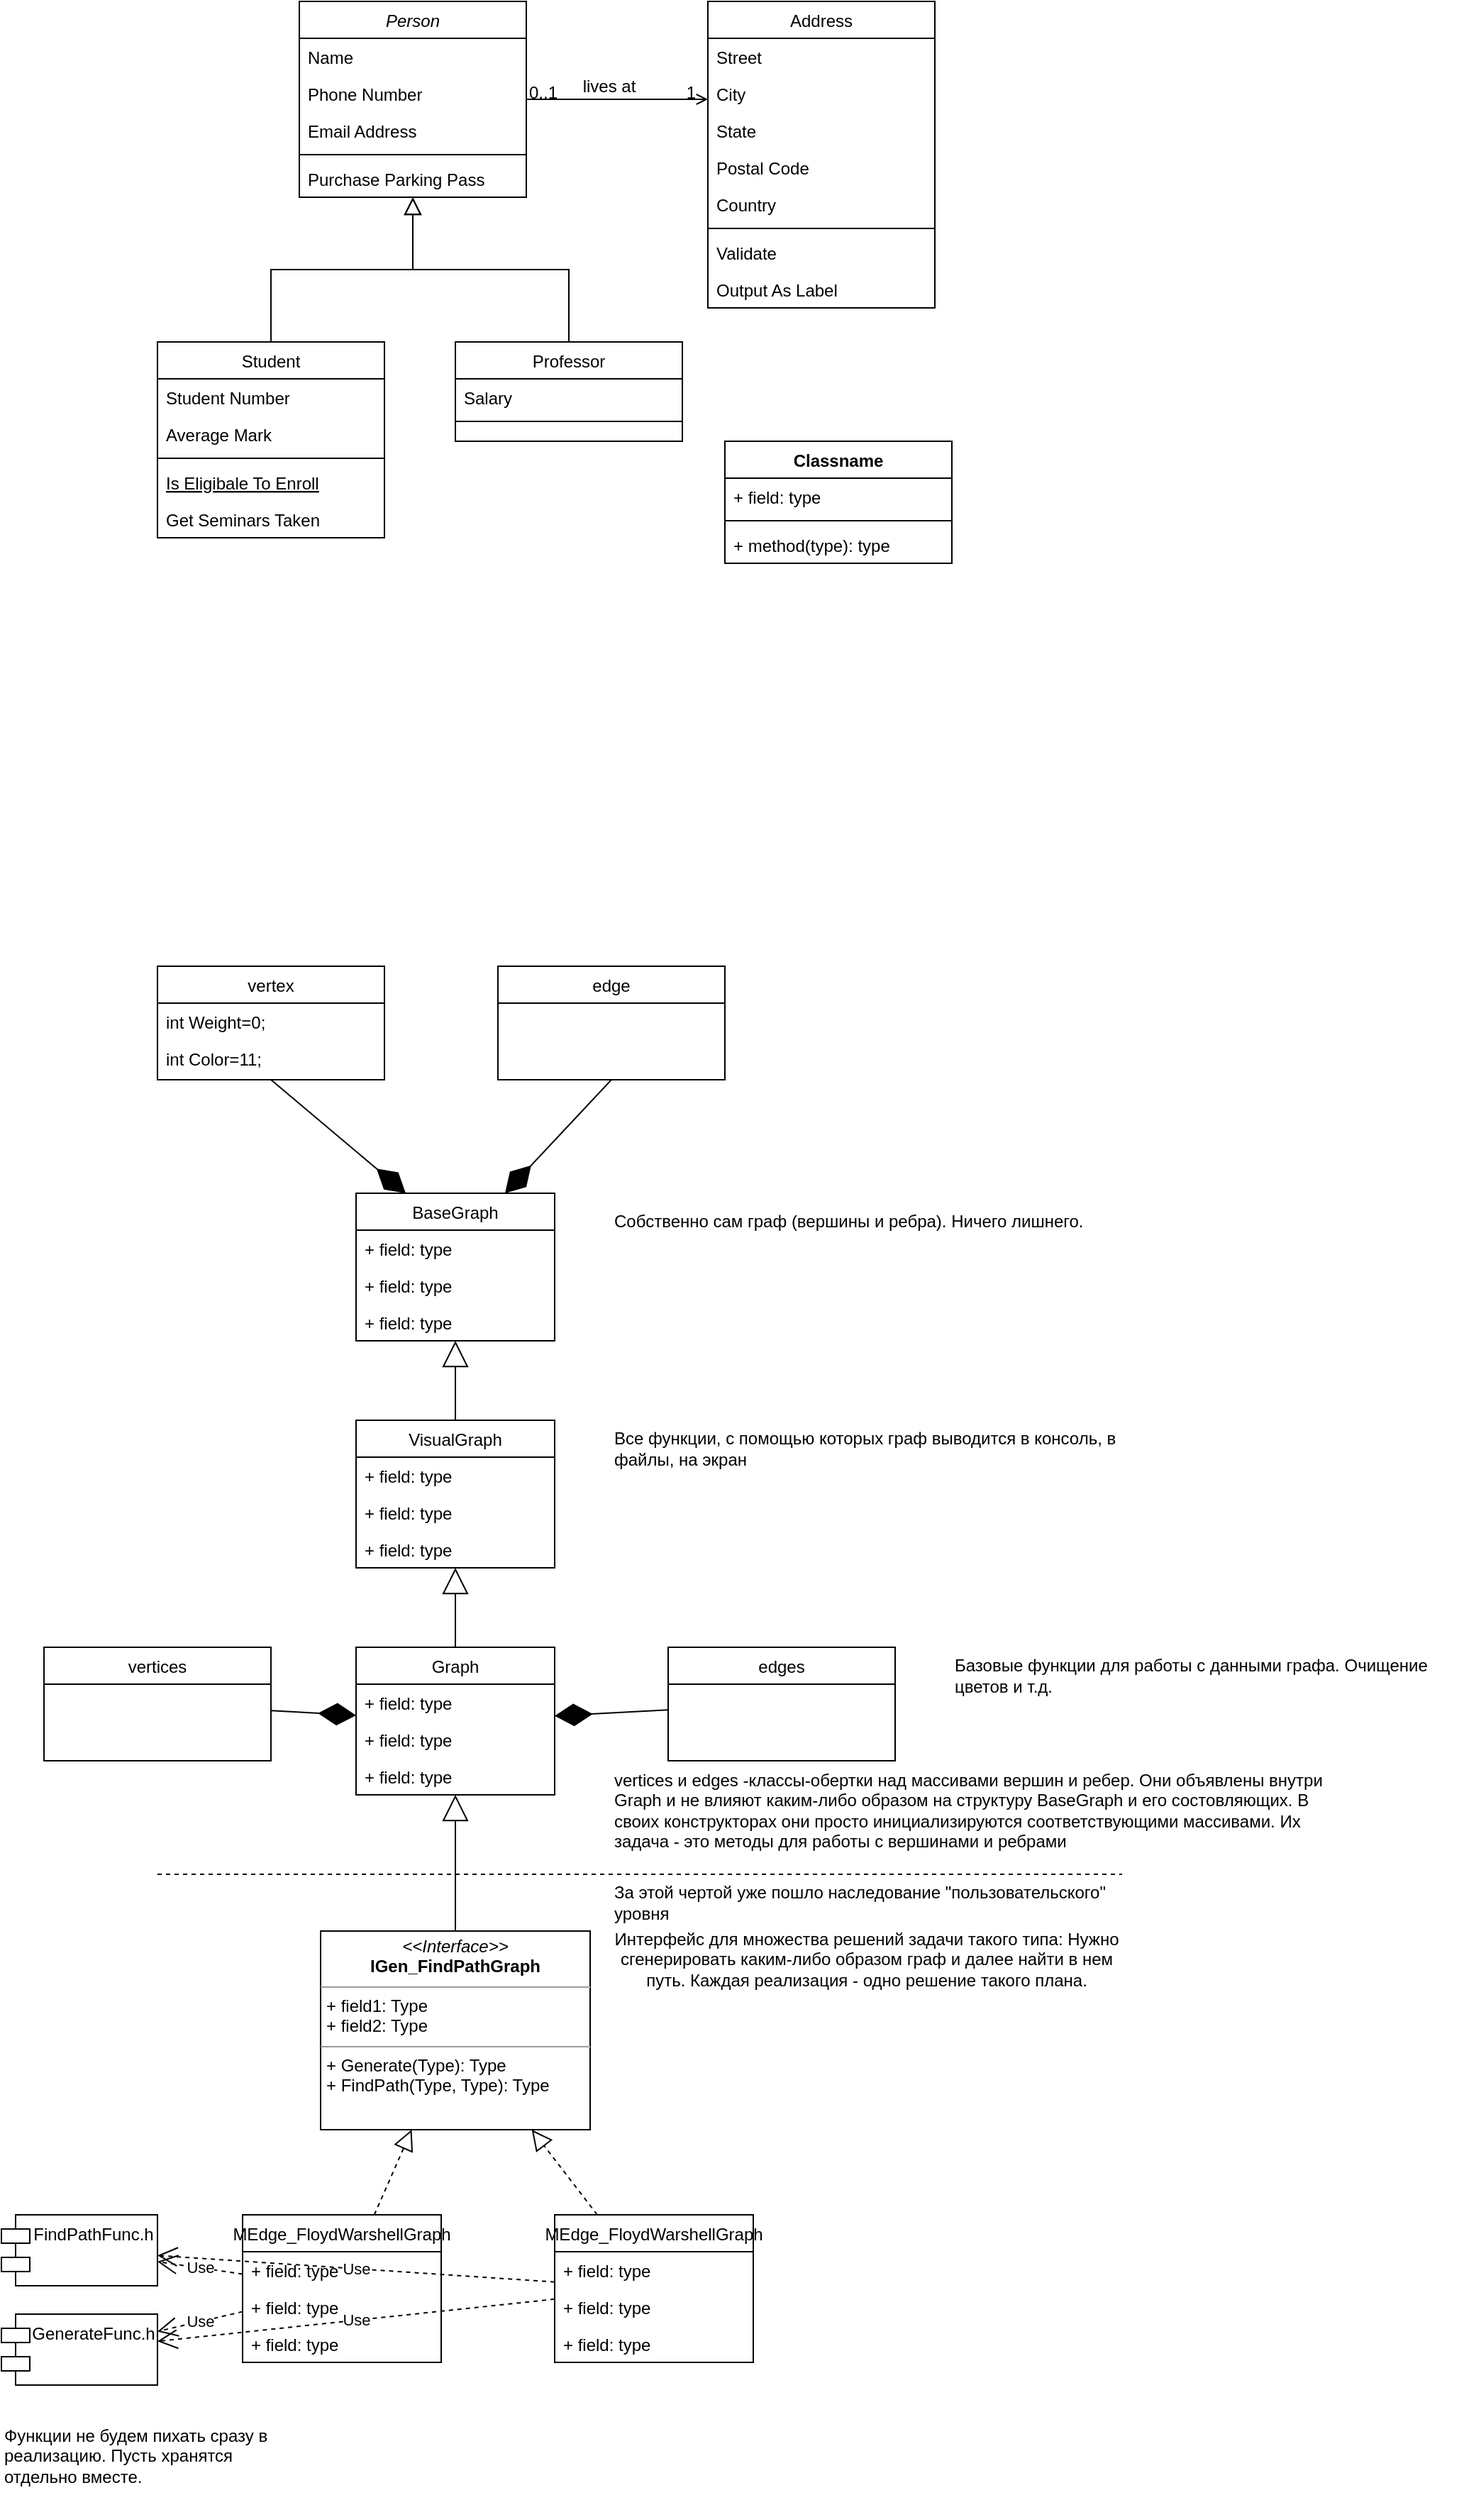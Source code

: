 <mxfile version="14.4.3" type="device"><diagram id="C5RBs43oDa-KdzZeNtuy" name="Page-1"><mxGraphModel dx="1422" dy="823" grid="1" gridSize="10" guides="1" tooltips="1" connect="1" arrows="1" fold="1" page="1" pageScale="1" pageWidth="827" pageHeight="1169" math="0" shadow="0"><root><mxCell id="WIyWlLk6GJQsqaUBKTNV-0"/><mxCell id="WIyWlLk6GJQsqaUBKTNV-1" parent="WIyWlLk6GJQsqaUBKTNV-0"/><mxCell id="zkfFHV4jXpPFQw0GAbJ--0" value="Person" style="swimlane;fontStyle=2;align=center;verticalAlign=top;childLayout=stackLayout;horizontal=1;startSize=26;horizontalStack=0;resizeParent=1;resizeLast=0;collapsible=1;marginBottom=0;rounded=0;shadow=0;strokeWidth=1;" parent="WIyWlLk6GJQsqaUBKTNV-1" vertex="1"><mxGeometry x="220" y="120" width="160" height="138" as="geometry"><mxRectangle x="230" y="140" width="160" height="26" as="alternateBounds"/></mxGeometry></mxCell><mxCell id="zkfFHV4jXpPFQw0GAbJ--1" value="Name" style="text;align=left;verticalAlign=top;spacingLeft=4;spacingRight=4;overflow=hidden;rotatable=0;points=[[0,0.5],[1,0.5]];portConstraint=eastwest;" parent="zkfFHV4jXpPFQw0GAbJ--0" vertex="1"><mxGeometry y="26" width="160" height="26" as="geometry"/></mxCell><mxCell id="zkfFHV4jXpPFQw0GAbJ--2" value="Phone Number" style="text;align=left;verticalAlign=top;spacingLeft=4;spacingRight=4;overflow=hidden;rotatable=0;points=[[0,0.5],[1,0.5]];portConstraint=eastwest;rounded=0;shadow=0;html=0;" parent="zkfFHV4jXpPFQw0GAbJ--0" vertex="1"><mxGeometry y="52" width="160" height="26" as="geometry"/></mxCell><mxCell id="zkfFHV4jXpPFQw0GAbJ--3" value="Email Address" style="text;align=left;verticalAlign=top;spacingLeft=4;spacingRight=4;overflow=hidden;rotatable=0;points=[[0,0.5],[1,0.5]];portConstraint=eastwest;rounded=0;shadow=0;html=0;" parent="zkfFHV4jXpPFQw0GAbJ--0" vertex="1"><mxGeometry y="78" width="160" height="26" as="geometry"/></mxCell><mxCell id="zkfFHV4jXpPFQw0GAbJ--4" value="" style="line;html=1;strokeWidth=1;align=left;verticalAlign=middle;spacingTop=-1;spacingLeft=3;spacingRight=3;rotatable=0;labelPosition=right;points=[];portConstraint=eastwest;" parent="zkfFHV4jXpPFQw0GAbJ--0" vertex="1"><mxGeometry y="104" width="160" height="8" as="geometry"/></mxCell><mxCell id="zkfFHV4jXpPFQw0GAbJ--5" value="Purchase Parking Pass" style="text;align=left;verticalAlign=top;spacingLeft=4;spacingRight=4;overflow=hidden;rotatable=0;points=[[0,0.5],[1,0.5]];portConstraint=eastwest;" parent="zkfFHV4jXpPFQw0GAbJ--0" vertex="1"><mxGeometry y="112" width="160" height="26" as="geometry"/></mxCell><mxCell id="zkfFHV4jXpPFQw0GAbJ--6" value="Student" style="swimlane;fontStyle=0;align=center;verticalAlign=top;childLayout=stackLayout;horizontal=1;startSize=26;horizontalStack=0;resizeParent=1;resizeLast=0;collapsible=1;marginBottom=0;rounded=0;shadow=0;strokeWidth=1;" parent="WIyWlLk6GJQsqaUBKTNV-1" vertex="1"><mxGeometry x="120" y="360" width="160" height="138" as="geometry"><mxRectangle x="130" y="380" width="160" height="26" as="alternateBounds"/></mxGeometry></mxCell><mxCell id="zkfFHV4jXpPFQw0GAbJ--7" value="Student Number" style="text;align=left;verticalAlign=top;spacingLeft=4;spacingRight=4;overflow=hidden;rotatable=0;points=[[0,0.5],[1,0.5]];portConstraint=eastwest;" parent="zkfFHV4jXpPFQw0GAbJ--6" vertex="1"><mxGeometry y="26" width="160" height="26" as="geometry"/></mxCell><mxCell id="zkfFHV4jXpPFQw0GAbJ--8" value="Average Mark" style="text;align=left;verticalAlign=top;spacingLeft=4;spacingRight=4;overflow=hidden;rotatable=0;points=[[0,0.5],[1,0.5]];portConstraint=eastwest;rounded=0;shadow=0;html=0;" parent="zkfFHV4jXpPFQw0GAbJ--6" vertex="1"><mxGeometry y="52" width="160" height="26" as="geometry"/></mxCell><mxCell id="zkfFHV4jXpPFQw0GAbJ--9" value="" style="line;html=1;strokeWidth=1;align=left;verticalAlign=middle;spacingTop=-1;spacingLeft=3;spacingRight=3;rotatable=0;labelPosition=right;points=[];portConstraint=eastwest;" parent="zkfFHV4jXpPFQw0GAbJ--6" vertex="1"><mxGeometry y="78" width="160" height="8" as="geometry"/></mxCell><mxCell id="zkfFHV4jXpPFQw0GAbJ--10" value="Is Eligibale To Enroll" style="text;align=left;verticalAlign=top;spacingLeft=4;spacingRight=4;overflow=hidden;rotatable=0;points=[[0,0.5],[1,0.5]];portConstraint=eastwest;fontStyle=4" parent="zkfFHV4jXpPFQw0GAbJ--6" vertex="1"><mxGeometry y="86" width="160" height="26" as="geometry"/></mxCell><mxCell id="zkfFHV4jXpPFQw0GAbJ--11" value="Get Seminars Taken" style="text;align=left;verticalAlign=top;spacingLeft=4;spacingRight=4;overflow=hidden;rotatable=0;points=[[0,0.5],[1,0.5]];portConstraint=eastwest;" parent="zkfFHV4jXpPFQw0GAbJ--6" vertex="1"><mxGeometry y="112" width="160" height="26" as="geometry"/></mxCell><mxCell id="zkfFHV4jXpPFQw0GAbJ--12" value="" style="endArrow=block;endSize=10;endFill=0;shadow=0;strokeWidth=1;rounded=0;edgeStyle=elbowEdgeStyle;elbow=vertical;" parent="WIyWlLk6GJQsqaUBKTNV-1" source="zkfFHV4jXpPFQw0GAbJ--6" target="zkfFHV4jXpPFQw0GAbJ--0" edge="1"><mxGeometry width="160" relative="1" as="geometry"><mxPoint x="200" y="203" as="sourcePoint"/><mxPoint x="200" y="203" as="targetPoint"/></mxGeometry></mxCell><mxCell id="zkfFHV4jXpPFQw0GAbJ--13" value="Professor" style="swimlane;fontStyle=0;align=center;verticalAlign=top;childLayout=stackLayout;horizontal=1;startSize=26;horizontalStack=0;resizeParent=1;resizeLast=0;collapsible=1;marginBottom=0;rounded=0;shadow=0;strokeWidth=1;" parent="WIyWlLk6GJQsqaUBKTNV-1" vertex="1"><mxGeometry x="330" y="360" width="160" height="70" as="geometry"><mxRectangle x="340" y="380" width="170" height="26" as="alternateBounds"/></mxGeometry></mxCell><mxCell id="zkfFHV4jXpPFQw0GAbJ--14" value="Salary" style="text;align=left;verticalAlign=top;spacingLeft=4;spacingRight=4;overflow=hidden;rotatable=0;points=[[0,0.5],[1,0.5]];portConstraint=eastwest;" parent="zkfFHV4jXpPFQw0GAbJ--13" vertex="1"><mxGeometry y="26" width="160" height="26" as="geometry"/></mxCell><mxCell id="zkfFHV4jXpPFQw0GAbJ--15" value="" style="line;html=1;strokeWidth=1;align=left;verticalAlign=middle;spacingTop=-1;spacingLeft=3;spacingRight=3;rotatable=0;labelPosition=right;points=[];portConstraint=eastwest;" parent="zkfFHV4jXpPFQw0GAbJ--13" vertex="1"><mxGeometry y="52" width="160" height="8" as="geometry"/></mxCell><mxCell id="zkfFHV4jXpPFQw0GAbJ--16" value="" style="endArrow=block;endSize=10;endFill=0;shadow=0;strokeWidth=1;rounded=0;edgeStyle=elbowEdgeStyle;elbow=vertical;" parent="WIyWlLk6GJQsqaUBKTNV-1" source="zkfFHV4jXpPFQw0GAbJ--13" target="zkfFHV4jXpPFQw0GAbJ--0" edge="1"><mxGeometry width="160" relative="1" as="geometry"><mxPoint x="210" y="373" as="sourcePoint"/><mxPoint x="310" y="271" as="targetPoint"/></mxGeometry></mxCell><mxCell id="zkfFHV4jXpPFQw0GAbJ--17" value="Address" style="swimlane;fontStyle=0;align=center;verticalAlign=top;childLayout=stackLayout;horizontal=1;startSize=26;horizontalStack=0;resizeParent=1;resizeLast=0;collapsible=1;marginBottom=0;rounded=0;shadow=0;strokeWidth=1;" parent="WIyWlLk6GJQsqaUBKTNV-1" vertex="1"><mxGeometry x="508" y="120" width="160" height="216" as="geometry"><mxRectangle x="550" y="140" width="160" height="26" as="alternateBounds"/></mxGeometry></mxCell><mxCell id="zkfFHV4jXpPFQw0GAbJ--18" value="Street" style="text;align=left;verticalAlign=top;spacingLeft=4;spacingRight=4;overflow=hidden;rotatable=0;points=[[0,0.5],[1,0.5]];portConstraint=eastwest;" parent="zkfFHV4jXpPFQw0GAbJ--17" vertex="1"><mxGeometry y="26" width="160" height="26" as="geometry"/></mxCell><mxCell id="zkfFHV4jXpPFQw0GAbJ--19" value="City" style="text;align=left;verticalAlign=top;spacingLeft=4;spacingRight=4;overflow=hidden;rotatable=0;points=[[0,0.5],[1,0.5]];portConstraint=eastwest;rounded=0;shadow=0;html=0;" parent="zkfFHV4jXpPFQw0GAbJ--17" vertex="1"><mxGeometry y="52" width="160" height="26" as="geometry"/></mxCell><mxCell id="zkfFHV4jXpPFQw0GAbJ--20" value="State" style="text;align=left;verticalAlign=top;spacingLeft=4;spacingRight=4;overflow=hidden;rotatable=0;points=[[0,0.5],[1,0.5]];portConstraint=eastwest;rounded=0;shadow=0;html=0;" parent="zkfFHV4jXpPFQw0GAbJ--17" vertex="1"><mxGeometry y="78" width="160" height="26" as="geometry"/></mxCell><mxCell id="zkfFHV4jXpPFQw0GAbJ--21" value="Postal Code" style="text;align=left;verticalAlign=top;spacingLeft=4;spacingRight=4;overflow=hidden;rotatable=0;points=[[0,0.5],[1,0.5]];portConstraint=eastwest;rounded=0;shadow=0;html=0;" parent="zkfFHV4jXpPFQw0GAbJ--17" vertex="1"><mxGeometry y="104" width="160" height="26" as="geometry"/></mxCell><mxCell id="zkfFHV4jXpPFQw0GAbJ--22" value="Country" style="text;align=left;verticalAlign=top;spacingLeft=4;spacingRight=4;overflow=hidden;rotatable=0;points=[[0,0.5],[1,0.5]];portConstraint=eastwest;rounded=0;shadow=0;html=0;" parent="zkfFHV4jXpPFQw0GAbJ--17" vertex="1"><mxGeometry y="130" width="160" height="26" as="geometry"/></mxCell><mxCell id="zkfFHV4jXpPFQw0GAbJ--23" value="" style="line;html=1;strokeWidth=1;align=left;verticalAlign=middle;spacingTop=-1;spacingLeft=3;spacingRight=3;rotatable=0;labelPosition=right;points=[];portConstraint=eastwest;" parent="zkfFHV4jXpPFQw0GAbJ--17" vertex="1"><mxGeometry y="156" width="160" height="8" as="geometry"/></mxCell><mxCell id="zkfFHV4jXpPFQw0GAbJ--24" value="Validate" style="text;align=left;verticalAlign=top;spacingLeft=4;spacingRight=4;overflow=hidden;rotatable=0;points=[[0,0.5],[1,0.5]];portConstraint=eastwest;" parent="zkfFHV4jXpPFQw0GAbJ--17" vertex="1"><mxGeometry y="164" width="160" height="26" as="geometry"/></mxCell><mxCell id="zkfFHV4jXpPFQw0GAbJ--25" value="Output As Label" style="text;align=left;verticalAlign=top;spacingLeft=4;spacingRight=4;overflow=hidden;rotatable=0;points=[[0,0.5],[1,0.5]];portConstraint=eastwest;" parent="zkfFHV4jXpPFQw0GAbJ--17" vertex="1"><mxGeometry y="190" width="160" height="26" as="geometry"/></mxCell><mxCell id="zkfFHV4jXpPFQw0GAbJ--26" value="" style="endArrow=open;shadow=0;strokeWidth=1;rounded=0;endFill=1;edgeStyle=elbowEdgeStyle;elbow=vertical;" parent="WIyWlLk6GJQsqaUBKTNV-1" source="zkfFHV4jXpPFQw0GAbJ--0" target="zkfFHV4jXpPFQw0GAbJ--17" edge="1"><mxGeometry x="0.5" y="41" relative="1" as="geometry"><mxPoint x="380" y="192" as="sourcePoint"/><mxPoint x="540" y="192" as="targetPoint"/><mxPoint x="-40" y="32" as="offset"/></mxGeometry></mxCell><mxCell id="zkfFHV4jXpPFQw0GAbJ--27" value="0..1" style="resizable=0;align=left;verticalAlign=bottom;labelBackgroundColor=none;fontSize=12;" parent="zkfFHV4jXpPFQw0GAbJ--26" connectable="0" vertex="1"><mxGeometry x="-1" relative="1" as="geometry"><mxPoint y="4" as="offset"/></mxGeometry></mxCell><mxCell id="zkfFHV4jXpPFQw0GAbJ--28" value="1" style="resizable=0;align=right;verticalAlign=bottom;labelBackgroundColor=none;fontSize=12;" parent="zkfFHV4jXpPFQw0GAbJ--26" connectable="0" vertex="1"><mxGeometry x="1" relative="1" as="geometry"><mxPoint x="-7" y="4" as="offset"/></mxGeometry></mxCell><mxCell id="zkfFHV4jXpPFQw0GAbJ--29" value="lives at" style="text;html=1;resizable=0;points=[];;align=center;verticalAlign=middle;labelBackgroundColor=none;rounded=0;shadow=0;strokeWidth=1;fontSize=12;" parent="zkfFHV4jXpPFQw0GAbJ--26" vertex="1" connectable="0"><mxGeometry x="0.5" y="49" relative="1" as="geometry"><mxPoint x="-38" y="40" as="offset"/></mxGeometry></mxCell><mxCell id="TewQFekcA6Ub6m7zWeFv-0" value="vertex" style="swimlane;fontStyle=0;align=center;verticalAlign=top;childLayout=stackLayout;horizontal=1;startSize=26;horizontalStack=0;resizeParent=1;resizeLast=0;collapsible=1;marginBottom=0;rounded=0;shadow=0;strokeWidth=1;container=0;" vertex="1" parent="WIyWlLk6GJQsqaUBKTNV-1"><mxGeometry x="120" y="800" width="160" height="80" as="geometry"><mxRectangle x="220" y="600" width="160" height="26" as="alternateBounds"/></mxGeometry></mxCell><mxCell id="TewQFekcA6Ub6m7zWeFv-3" value="int Weight=0;" style="text;align=left;verticalAlign=top;spacingLeft=4;spacingRight=4;overflow=hidden;rotatable=0;points=[[0,0.5],[1,0.5]];portConstraint=eastwest;rounded=0;shadow=0;html=0;" vertex="1" parent="TewQFekcA6Ub6m7zWeFv-0"><mxGeometry y="26" width="160" height="26" as="geometry"/></mxCell><mxCell id="TewQFekcA6Ub6m7zWeFv-13" value="int Color=11;" style="text;strokeColor=none;fillColor=none;align=left;verticalAlign=top;spacingLeft=4;spacingRight=4;overflow=hidden;rotatable=0;points=[[0,0.5],[1,0.5]];portConstraint=eastwest;" vertex="1" parent="TewQFekcA6Ub6m7zWeFv-0"><mxGeometry y="52" width="160" height="26" as="geometry"/></mxCell><mxCell id="TewQFekcA6Ub6m7zWeFv-7" value="Classname" style="swimlane;fontStyle=1;align=center;verticalAlign=top;childLayout=stackLayout;horizontal=1;startSize=26;horizontalStack=0;resizeParent=1;resizeParentMax=0;resizeLast=0;collapsible=1;marginBottom=0;" vertex="1" parent="WIyWlLk6GJQsqaUBKTNV-1"><mxGeometry x="520" y="430" width="160" height="86" as="geometry"/></mxCell><mxCell id="TewQFekcA6Ub6m7zWeFv-8" value="+ field: type" style="text;strokeColor=none;fillColor=none;align=left;verticalAlign=top;spacingLeft=4;spacingRight=4;overflow=hidden;rotatable=0;points=[[0,0.5],[1,0.5]];portConstraint=eastwest;" vertex="1" parent="TewQFekcA6Ub6m7zWeFv-7"><mxGeometry y="26" width="160" height="26" as="geometry"/></mxCell><mxCell id="TewQFekcA6Ub6m7zWeFv-9" value="" style="line;strokeWidth=1;fillColor=none;align=left;verticalAlign=middle;spacingTop=-1;spacingLeft=3;spacingRight=3;rotatable=0;labelPosition=right;points=[];portConstraint=eastwest;" vertex="1" parent="TewQFekcA6Ub6m7zWeFv-7"><mxGeometry y="52" width="160" height="8" as="geometry"/></mxCell><mxCell id="TewQFekcA6Ub6m7zWeFv-10" value="+ method(type): type" style="text;strokeColor=none;fillColor=none;align=left;verticalAlign=top;spacingLeft=4;spacingRight=4;overflow=hidden;rotatable=0;points=[[0,0.5],[1,0.5]];portConstraint=eastwest;" vertex="1" parent="TewQFekcA6Ub6m7zWeFv-7"><mxGeometry y="60" width="160" height="26" as="geometry"/></mxCell><mxCell id="TewQFekcA6Ub6m7zWeFv-14" value="edge" style="swimlane;fontStyle=0;align=center;verticalAlign=top;childLayout=stackLayout;horizontal=1;startSize=26;horizontalStack=0;resizeParent=1;resizeLast=0;collapsible=1;marginBottom=0;rounded=0;shadow=0;strokeWidth=1;container=0;" vertex="1" parent="WIyWlLk6GJQsqaUBKTNV-1"><mxGeometry x="360" y="800" width="160" height="80" as="geometry"><mxRectangle x="220" y="600" width="160" height="26" as="alternateBounds"/></mxGeometry></mxCell><mxCell id="TewQFekcA6Ub6m7zWeFv-22" value="BaseGraph" style="swimlane;fontStyle=0;childLayout=stackLayout;horizontal=1;startSize=26;fillColor=none;horizontalStack=0;resizeParent=1;resizeParentMax=0;resizeLast=0;collapsible=1;marginBottom=0;" vertex="1" parent="WIyWlLk6GJQsqaUBKTNV-1"><mxGeometry x="260" y="960" width="140" height="104" as="geometry"><mxRectangle x="260" y="960" width="70" height="26" as="alternateBounds"/></mxGeometry></mxCell><mxCell id="TewQFekcA6Ub6m7zWeFv-23" value="+ field: type" style="text;strokeColor=none;fillColor=none;align=left;verticalAlign=top;spacingLeft=4;spacingRight=4;overflow=hidden;rotatable=0;points=[[0,0.5],[1,0.5]];portConstraint=eastwest;" vertex="1" parent="TewQFekcA6Ub6m7zWeFv-22"><mxGeometry y="26" width="140" height="26" as="geometry"/></mxCell><mxCell id="TewQFekcA6Ub6m7zWeFv-24" value="+ field: type" style="text;strokeColor=none;fillColor=none;align=left;verticalAlign=top;spacingLeft=4;spacingRight=4;overflow=hidden;rotatable=0;points=[[0,0.5],[1,0.5]];portConstraint=eastwest;" vertex="1" parent="TewQFekcA6Ub6m7zWeFv-22"><mxGeometry y="52" width="140" height="26" as="geometry"/></mxCell><mxCell id="TewQFekcA6Ub6m7zWeFv-25" value="+ field: type" style="text;strokeColor=none;fillColor=none;align=left;verticalAlign=top;spacingLeft=4;spacingRight=4;overflow=hidden;rotatable=0;points=[[0,0.5],[1,0.5]];portConstraint=eastwest;" vertex="1" parent="TewQFekcA6Ub6m7zWeFv-22"><mxGeometry y="78" width="140" height="26" as="geometry"/></mxCell><mxCell id="TewQFekcA6Ub6m7zWeFv-26" value="" style="endArrow=diamondThin;endFill=1;endSize=24;html=1;entryX=0.25;entryY=0;entryDx=0;entryDy=0;exitX=0.5;exitY=1;exitDx=0;exitDy=0;" edge="1" parent="WIyWlLk6GJQsqaUBKTNV-1" source="TewQFekcA6Ub6m7zWeFv-0" target="TewQFekcA6Ub6m7zWeFv-22"><mxGeometry width="160" relative="1" as="geometry"><mxPoint x="250" y="900" as="sourcePoint"/><mxPoint x="540" y="840" as="targetPoint"/></mxGeometry></mxCell><mxCell id="TewQFekcA6Ub6m7zWeFv-27" value="" style="endArrow=diamondThin;endFill=1;endSize=24;html=1;entryX=0.75;entryY=0;entryDx=0;entryDy=0;exitX=0.5;exitY=1;exitDx=0;exitDy=0;" edge="1" parent="WIyWlLk6GJQsqaUBKTNV-1" source="TewQFekcA6Ub6m7zWeFv-14" target="TewQFekcA6Ub6m7zWeFv-22"><mxGeometry width="160" relative="1" as="geometry"><mxPoint x="380" y="840" as="sourcePoint"/><mxPoint x="540" y="840" as="targetPoint"/></mxGeometry></mxCell><mxCell id="TewQFekcA6Ub6m7zWeFv-28" value="VisualGraph" style="swimlane;fontStyle=0;childLayout=stackLayout;horizontal=1;startSize=26;fillColor=none;horizontalStack=0;resizeParent=1;resizeParentMax=0;resizeLast=0;collapsible=1;marginBottom=0;" vertex="1" parent="WIyWlLk6GJQsqaUBKTNV-1"><mxGeometry x="260" y="1120" width="140" height="104" as="geometry"><mxRectangle x="260" y="1120" width="100" height="26" as="alternateBounds"/></mxGeometry></mxCell><mxCell id="TewQFekcA6Ub6m7zWeFv-29" value="+ field: type" style="text;strokeColor=none;fillColor=none;align=left;verticalAlign=top;spacingLeft=4;spacingRight=4;overflow=hidden;rotatable=0;points=[[0,0.5],[1,0.5]];portConstraint=eastwest;" vertex="1" parent="TewQFekcA6Ub6m7zWeFv-28"><mxGeometry y="26" width="140" height="26" as="geometry"/></mxCell><mxCell id="TewQFekcA6Ub6m7zWeFv-30" value="+ field: type" style="text;strokeColor=none;fillColor=none;align=left;verticalAlign=top;spacingLeft=4;spacingRight=4;overflow=hidden;rotatable=0;points=[[0,0.5],[1,0.5]];portConstraint=eastwest;" vertex="1" parent="TewQFekcA6Ub6m7zWeFv-28"><mxGeometry y="52" width="140" height="26" as="geometry"/></mxCell><mxCell id="TewQFekcA6Ub6m7zWeFv-31" value="+ field: type" style="text;strokeColor=none;fillColor=none;align=left;verticalAlign=top;spacingLeft=4;spacingRight=4;overflow=hidden;rotatable=0;points=[[0,0.5],[1,0.5]];portConstraint=eastwest;" vertex="1" parent="TewQFekcA6Ub6m7zWeFv-28"><mxGeometry y="78" width="140" height="26" as="geometry"/></mxCell><mxCell id="TewQFekcA6Ub6m7zWeFv-32" value="" style="endArrow=block;endSize=16;endFill=0;html=1;exitX=0.5;exitY=0;exitDx=0;exitDy=0;" edge="1" parent="WIyWlLk6GJQsqaUBKTNV-1" source="TewQFekcA6Ub6m7zWeFv-28" target="TewQFekcA6Ub6m7zWeFv-22"><mxGeometry width="160" relative="1" as="geometry"><mxPoint x="460" y="1060" as="sourcePoint"/><mxPoint x="620" y="1060" as="targetPoint"/></mxGeometry></mxCell><mxCell id="TewQFekcA6Ub6m7zWeFv-33" value="Graph" style="swimlane;fontStyle=0;childLayout=stackLayout;horizontal=1;startSize=26;fillColor=none;horizontalStack=0;resizeParent=1;resizeParentMax=0;resizeLast=0;collapsible=1;marginBottom=0;" vertex="1" parent="WIyWlLk6GJQsqaUBKTNV-1"><mxGeometry x="260" y="1280" width="140" height="104" as="geometry"/></mxCell><mxCell id="TewQFekcA6Ub6m7zWeFv-34" value="+ field: type" style="text;strokeColor=none;fillColor=none;align=left;verticalAlign=top;spacingLeft=4;spacingRight=4;overflow=hidden;rotatable=0;points=[[0,0.5],[1,0.5]];portConstraint=eastwest;" vertex="1" parent="TewQFekcA6Ub6m7zWeFv-33"><mxGeometry y="26" width="140" height="26" as="geometry"/></mxCell><mxCell id="TewQFekcA6Ub6m7zWeFv-35" value="+ field: type" style="text;strokeColor=none;fillColor=none;align=left;verticalAlign=top;spacingLeft=4;spacingRight=4;overflow=hidden;rotatable=0;points=[[0,0.5],[1,0.5]];portConstraint=eastwest;" vertex="1" parent="TewQFekcA6Ub6m7zWeFv-33"><mxGeometry y="52" width="140" height="26" as="geometry"/></mxCell><mxCell id="TewQFekcA6Ub6m7zWeFv-36" value="+ field: type" style="text;strokeColor=none;fillColor=none;align=left;verticalAlign=top;spacingLeft=4;spacingRight=4;overflow=hidden;rotatable=0;points=[[0,0.5],[1,0.5]];portConstraint=eastwest;" vertex="1" parent="TewQFekcA6Ub6m7zWeFv-33"><mxGeometry y="78" width="140" height="26" as="geometry"/></mxCell><mxCell id="TewQFekcA6Ub6m7zWeFv-38" value="" style="endArrow=block;endSize=16;endFill=0;html=1;" edge="1" parent="WIyWlLk6GJQsqaUBKTNV-1" source="TewQFekcA6Ub6m7zWeFv-33" target="TewQFekcA6Ub6m7zWeFv-28"><mxGeometry width="160" relative="1" as="geometry"><mxPoint x="340" y="1130" as="sourcePoint"/><mxPoint x="340" y="1074" as="targetPoint"/></mxGeometry></mxCell><mxCell id="TewQFekcA6Ub6m7zWeFv-39" value="Базовые функции для работы с данными графа. Очищение цветов и т.д." style="text;html=1;strokeColor=none;fillColor=none;align=left;verticalAlign=middle;whiteSpace=wrap;rounded=0;" vertex="1" parent="WIyWlLk6GJQsqaUBKTNV-1"><mxGeometry x="680" y="1280" width="360" height="40" as="geometry"/></mxCell><mxCell id="TewQFekcA6Ub6m7zWeFv-40" value="Все функции, с помощью которых граф выводится в консоль, в файлы, на экран" style="text;html=1;strokeColor=none;fillColor=none;align=left;verticalAlign=middle;whiteSpace=wrap;rounded=0;" vertex="1" parent="WIyWlLk6GJQsqaUBKTNV-1"><mxGeometry x="440" y="1120" width="360" height="40" as="geometry"/></mxCell><mxCell id="TewQFekcA6Ub6m7zWeFv-41" value="Собственно сам граф (вершины и ребра). Ничего лишнего." style="text;html=1;strokeColor=none;fillColor=none;align=left;verticalAlign=middle;whiteSpace=wrap;rounded=0;" vertex="1" parent="WIyWlLk6GJQsqaUBKTNV-1"><mxGeometry x="440" y="960" width="360" height="40" as="geometry"/></mxCell><mxCell id="TewQFekcA6Ub6m7zWeFv-46" value="&lt;p style=&quot;margin: 0px ; margin-top: 4px ; text-align: center&quot;&gt;&lt;i&gt;&amp;lt;&amp;lt;Interface&amp;gt;&amp;gt;&lt;/i&gt;&lt;br&gt;&lt;b&gt;IGen_FindPathGraph&lt;/b&gt;&lt;/p&gt;&lt;hr size=&quot;1&quot;&gt;&lt;p style=&quot;margin: 0px ; margin-left: 4px&quot;&gt;+ field1: Type&lt;br&gt;+ field2: Type&lt;/p&gt;&lt;hr size=&quot;1&quot;&gt;&lt;p style=&quot;margin: 0px ; margin-left: 4px&quot;&gt;+ Generate(Type): Type&lt;br&gt;+ FindPath(Type, Type): Type&lt;/p&gt;" style="verticalAlign=top;align=left;overflow=fill;fontSize=12;fontFamily=Helvetica;html=1;" vertex="1" parent="WIyWlLk6GJQsqaUBKTNV-1"><mxGeometry x="235" y="1480" width="190" height="140" as="geometry"/></mxCell><mxCell id="TewQFekcA6Ub6m7zWeFv-48" value="GenerateFunc.h" style="shape=module;align=left;spacingLeft=20;align=center;verticalAlign=top;" vertex="1" parent="WIyWlLk6GJQsqaUBKTNV-1"><mxGeometry x="10" y="1750" width="110" height="50" as="geometry"/></mxCell><mxCell id="TewQFekcA6Ub6m7zWeFv-49" value="FindPathFunc.h" style="shape=module;align=left;spacingLeft=20;align=center;verticalAlign=top;" vertex="1" parent="WIyWlLk6GJQsqaUBKTNV-1"><mxGeometry x="10" y="1680" width="110" height="50" as="geometry"/></mxCell><mxCell id="TewQFekcA6Ub6m7zWeFv-50" value="" style="endArrow=block;endSize=16;endFill=0;html=1;" edge="1" parent="WIyWlLk6GJQsqaUBKTNV-1" source="TewQFekcA6Ub6m7zWeFv-46" target="TewQFekcA6Ub6m7zWeFv-33"><mxGeometry width="160" relative="1" as="geometry"><mxPoint x="508" y="1456" as="sourcePoint"/><mxPoint x="508" y="1400" as="targetPoint"/></mxGeometry></mxCell><mxCell id="TewQFekcA6Ub6m7zWeFv-51" value="MEdge_FloydWarshellGraph" style="swimlane;fontStyle=0;childLayout=stackLayout;horizontal=1;startSize=26;fillColor=none;horizontalStack=0;resizeParent=1;resizeParentMax=0;resizeLast=0;collapsible=1;marginBottom=0;" vertex="1" parent="WIyWlLk6GJQsqaUBKTNV-1"><mxGeometry x="180" y="1680" width="140" height="104" as="geometry"/></mxCell><mxCell id="TewQFekcA6Ub6m7zWeFv-52" value="+ field: type" style="text;strokeColor=none;fillColor=none;align=left;verticalAlign=top;spacingLeft=4;spacingRight=4;overflow=hidden;rotatable=0;points=[[0,0.5],[1,0.5]];portConstraint=eastwest;" vertex="1" parent="TewQFekcA6Ub6m7zWeFv-51"><mxGeometry y="26" width="140" height="26" as="geometry"/></mxCell><mxCell id="TewQFekcA6Ub6m7zWeFv-53" value="+ field: type" style="text;strokeColor=none;fillColor=none;align=left;verticalAlign=top;spacingLeft=4;spacingRight=4;overflow=hidden;rotatable=0;points=[[0,0.5],[1,0.5]];portConstraint=eastwest;" vertex="1" parent="TewQFekcA6Ub6m7zWeFv-51"><mxGeometry y="52" width="140" height="26" as="geometry"/></mxCell><mxCell id="TewQFekcA6Ub6m7zWeFv-54" value="+ field: type" style="text;strokeColor=none;fillColor=none;align=left;verticalAlign=top;spacingLeft=4;spacingRight=4;overflow=hidden;rotatable=0;points=[[0,0.5],[1,0.5]];portConstraint=eastwest;" vertex="1" parent="TewQFekcA6Ub6m7zWeFv-51"><mxGeometry y="78" width="140" height="26" as="geometry"/></mxCell><mxCell id="TewQFekcA6Ub6m7zWeFv-55" value="" style="endArrow=block;dashed=1;endFill=0;endSize=12;html=1;" edge="1" parent="WIyWlLk6GJQsqaUBKTNV-1" source="TewQFekcA6Ub6m7zWeFv-51" target="TewQFekcA6Ub6m7zWeFv-46"><mxGeometry width="160" relative="1" as="geometry"><mxPoint x="270" y="1900" as="sourcePoint"/><mxPoint x="430" y="1900" as="targetPoint"/></mxGeometry></mxCell><mxCell id="TewQFekcA6Ub6m7zWeFv-57" value="Use" style="endArrow=open;endSize=12;dashed=1;html=1;" edge="1" parent="WIyWlLk6GJQsqaUBKTNV-1" source="TewQFekcA6Ub6m7zWeFv-51" target="TewQFekcA6Ub6m7zWeFv-48"><mxGeometry width="160" relative="1" as="geometry"><mxPoint x="280" y="1900" as="sourcePoint"/><mxPoint x="440" y="1900" as="targetPoint"/></mxGeometry></mxCell><mxCell id="TewQFekcA6Ub6m7zWeFv-58" value="Use" style="endArrow=open;endSize=12;dashed=1;html=1;" edge="1" parent="WIyWlLk6GJQsqaUBKTNV-1" source="TewQFekcA6Ub6m7zWeFv-51" target="TewQFekcA6Ub6m7zWeFv-49"><mxGeometry width="160" relative="1" as="geometry"><mxPoint x="220" y="1910" as="sourcePoint"/><mxPoint x="380" y="1910" as="targetPoint"/></mxGeometry></mxCell><mxCell id="TewQFekcA6Ub6m7zWeFv-59" value="MEdge_FloydWarshellGraph" style="swimlane;fontStyle=0;childLayout=stackLayout;horizontal=1;startSize=26;fillColor=none;horizontalStack=0;resizeParent=1;resizeParentMax=0;resizeLast=0;collapsible=1;marginBottom=0;" vertex="1" parent="WIyWlLk6GJQsqaUBKTNV-1"><mxGeometry x="400" y="1680" width="140" height="104" as="geometry"/></mxCell><mxCell id="TewQFekcA6Ub6m7zWeFv-60" value="+ field: type" style="text;strokeColor=none;fillColor=none;align=left;verticalAlign=top;spacingLeft=4;spacingRight=4;overflow=hidden;rotatable=0;points=[[0,0.5],[1,0.5]];portConstraint=eastwest;" vertex="1" parent="TewQFekcA6Ub6m7zWeFv-59"><mxGeometry y="26" width="140" height="26" as="geometry"/></mxCell><mxCell id="TewQFekcA6Ub6m7zWeFv-61" value="+ field: type" style="text;strokeColor=none;fillColor=none;align=left;verticalAlign=top;spacingLeft=4;spacingRight=4;overflow=hidden;rotatable=0;points=[[0,0.5],[1,0.5]];portConstraint=eastwest;" vertex="1" parent="TewQFekcA6Ub6m7zWeFv-59"><mxGeometry y="52" width="140" height="26" as="geometry"/></mxCell><mxCell id="TewQFekcA6Ub6m7zWeFv-62" value="+ field: type" style="text;strokeColor=none;fillColor=none;align=left;verticalAlign=top;spacingLeft=4;spacingRight=4;overflow=hidden;rotatable=0;points=[[0,0.5],[1,0.5]];portConstraint=eastwest;" vertex="1" parent="TewQFekcA6Ub6m7zWeFv-59"><mxGeometry y="78" width="140" height="26" as="geometry"/></mxCell><mxCell id="TewQFekcA6Ub6m7zWeFv-63" value="" style="endArrow=none;dashed=1;html=1;" edge="1" parent="WIyWlLk6GJQsqaUBKTNV-1"><mxGeometry width="50" height="50" relative="1" as="geometry"><mxPoint x="120" y="1440" as="sourcePoint"/><mxPoint x="800" y="1440" as="targetPoint"/></mxGeometry></mxCell><mxCell id="TewQFekcA6Ub6m7zWeFv-64" value="За этой чертой уже пошло наследование &quot;пользовательского&quot; уровня" style="text;html=1;strokeColor=none;fillColor=none;align=left;verticalAlign=middle;whiteSpace=wrap;rounded=0;" vertex="1" parent="WIyWlLk6GJQsqaUBKTNV-1"><mxGeometry x="440" y="1440" width="360" height="40" as="geometry"/></mxCell><mxCell id="TewQFekcA6Ub6m7zWeFv-65" value="" style="endArrow=block;dashed=1;endFill=0;endSize=12;html=1;" edge="1" parent="WIyWlLk6GJQsqaUBKTNV-1" source="TewQFekcA6Ub6m7zWeFv-59" target="TewQFekcA6Ub6m7zWeFv-46"><mxGeometry width="160" relative="1" as="geometry"><mxPoint x="282.857" y="1690" as="sourcePoint"/><mxPoint x="309.231" y="1630" as="targetPoint"/></mxGeometry></mxCell><mxCell id="TewQFekcA6Ub6m7zWeFv-66" value="Use" style="endArrow=open;endSize=12;dashed=1;html=1;" edge="1" parent="WIyWlLk6GJQsqaUBKTNV-1" source="TewQFekcA6Ub6m7zWeFv-59" target="TewQFekcA6Ub6m7zWeFv-48"><mxGeometry width="160" relative="1" as="geometry"><mxPoint x="260" y="1870.0" as="sourcePoint"/><mxPoint x="200" y="1883.946" as="targetPoint"/></mxGeometry></mxCell><mxCell id="TewQFekcA6Ub6m7zWeFv-67" value="Use" style="endArrow=open;endSize=12;dashed=1;html=1;" edge="1" parent="WIyWlLk6GJQsqaUBKTNV-1" source="TewQFekcA6Ub6m7zWeFv-59" target="TewQFekcA6Ub6m7zWeFv-49"><mxGeometry width="160" relative="1" as="geometry"><mxPoint x="190" y="1731.784" as="sourcePoint"/><mxPoint x="130" y="1723.027" as="targetPoint"/></mxGeometry></mxCell><mxCell id="TewQFekcA6Ub6m7zWeFv-68" value="Интерфейс для множества решений задачи такого типа: Нужно сгенерировать каким-либо образом граф и далее найти в нем путь. Каждая реализация - одно решение такого плана." style="text;html=1;strokeColor=none;fillColor=none;align=center;verticalAlign=middle;whiteSpace=wrap;rounded=0;" vertex="1" parent="WIyWlLk6GJQsqaUBKTNV-1"><mxGeometry x="440" y="1480" width="360" height="40" as="geometry"/></mxCell><mxCell id="TewQFekcA6Ub6m7zWeFv-69" value="Функции не будем пихать сразу в реализацию. Пусть хранятся отдельно вместе." style="text;html=1;strokeColor=none;fillColor=none;align=left;verticalAlign=middle;whiteSpace=wrap;rounded=0;" vertex="1" parent="WIyWlLk6GJQsqaUBKTNV-1"><mxGeometry x="10" y="1820" width="190" height="60" as="geometry"/></mxCell><mxCell id="TewQFekcA6Ub6m7zWeFv-70" value="vertices" style="swimlane;fontStyle=0;align=center;verticalAlign=top;childLayout=stackLayout;horizontal=1;startSize=26;horizontalStack=0;resizeParent=1;resizeLast=0;collapsible=1;marginBottom=0;rounded=0;shadow=0;strokeWidth=1;container=0;" vertex="1" parent="WIyWlLk6GJQsqaUBKTNV-1"><mxGeometry x="40" y="1280" width="160" height="80" as="geometry"><mxRectangle x="220" y="600" width="160" height="26" as="alternateBounds"/></mxGeometry></mxCell><mxCell id="TewQFekcA6Ub6m7zWeFv-73" value="edges" style="swimlane;fontStyle=0;align=center;verticalAlign=top;childLayout=stackLayout;horizontal=1;startSize=26;horizontalStack=0;resizeParent=1;resizeLast=0;collapsible=1;marginBottom=0;rounded=0;shadow=0;strokeWidth=1;container=0;" vertex="1" parent="WIyWlLk6GJQsqaUBKTNV-1"><mxGeometry x="480" y="1280" width="160" height="80" as="geometry"><mxRectangle x="220" y="600" width="160" height="26" as="alternateBounds"/></mxGeometry></mxCell><mxCell id="TewQFekcA6Ub6m7zWeFv-74" value="" style="endArrow=diamondThin;endFill=1;endSize=24;html=1;" edge="1" parent="WIyWlLk6GJQsqaUBKTNV-1" source="TewQFekcA6Ub6m7zWeFv-70" target="TewQFekcA6Ub6m7zWeFv-33"><mxGeometry width="160" relative="1" as="geometry"><mxPoint x="100" y="1110" as="sourcePoint"/><mxPoint x="195" y="1190" as="targetPoint"/></mxGeometry></mxCell><mxCell id="TewQFekcA6Ub6m7zWeFv-75" value="" style="endArrow=diamondThin;endFill=1;endSize=24;html=1;" edge="1" parent="WIyWlLk6GJQsqaUBKTNV-1" source="TewQFekcA6Ub6m7zWeFv-73" target="TewQFekcA6Ub6m7zWeFv-33"><mxGeometry width="160" relative="1" as="geometry"><mxPoint x="430" y="1224.001" as="sourcePoint"/><mxPoint x="490" y="1227.43" as="targetPoint"/></mxGeometry></mxCell><mxCell id="TewQFekcA6Ub6m7zWeFv-76" value="vertices и edges -классы-обертки над массивами вершин и ребер. Они объявлены внутри Graph и не влияют каким-либо образом на структуру BaseGraph и его состовляющих. В своих конструкторах они просто инициализируются соответствующими массивами. Их задача - это методы для работы с вершинами и ребрами" style="text;html=1;strokeColor=none;fillColor=none;align=left;verticalAlign=middle;whiteSpace=wrap;rounded=0;" vertex="1" parent="WIyWlLk6GJQsqaUBKTNV-1"><mxGeometry x="440" y="1370" width="520" height="50" as="geometry"/></mxCell></root></mxGraphModel></diagram></mxfile>